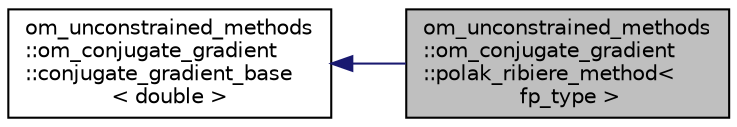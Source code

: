 digraph "om_unconstrained_methods::om_conjugate_gradient::polak_ribiere_method&lt; fp_type &gt;"
{
 // LATEX_PDF_SIZE
  edge [fontname="Helvetica",fontsize="10",labelfontname="Helvetica",labelfontsize="10"];
  node [fontname="Helvetica",fontsize="10",shape=record];
  rankdir="LR";
  Node1 [label="om_unconstrained_methods\l::om_conjugate_gradient\l::polak_ribiere_method\<\l fp_type \>",height=0.2,width=0.4,color="black", fillcolor="grey75", style="filled", fontcolor="black",tooltip="Polak-Ribiere method object."];
  Node2 -> Node1 [dir="back",color="midnightblue",fontsize="10",style="solid"];
  Node2 [label="om_unconstrained_methods\l::om_conjugate_gradient\l::conjugate_gradient_base\l\< double \>",height=0.2,width=0.4,color="black", fillcolor="white", style="filled",URL="$classom__unconstrained__methods_1_1om__conjugate__gradient_1_1conjugate__gradient__base.html",tooltip=" "];
}
